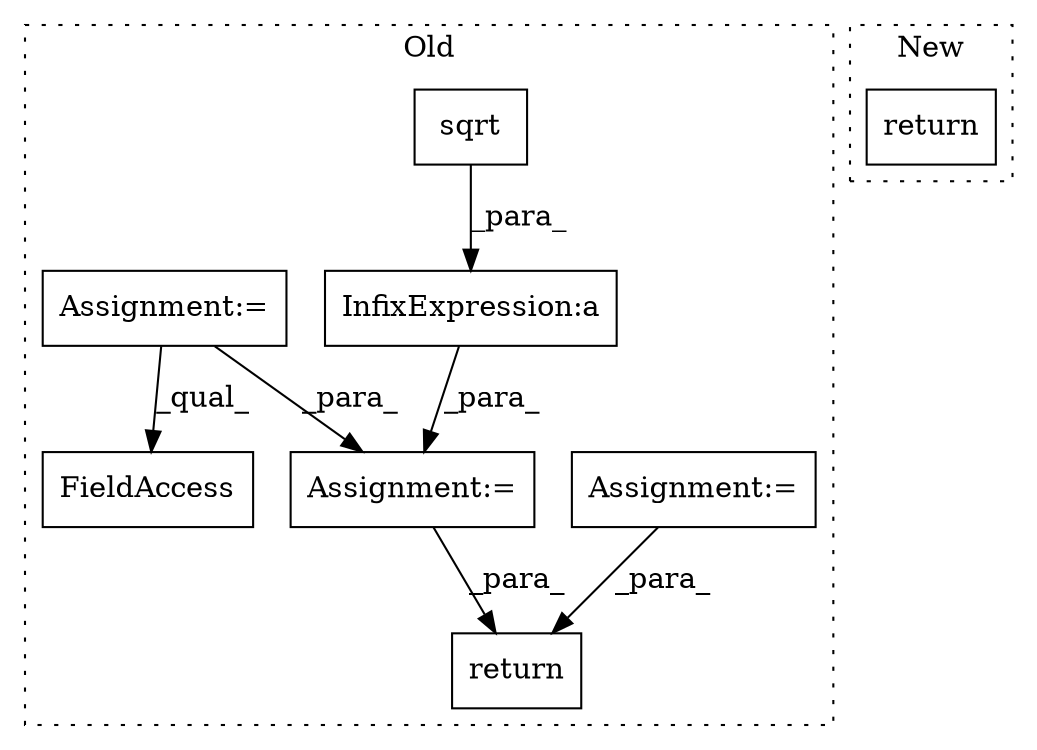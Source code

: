 digraph G {
subgraph cluster0 {
1 [label="sqrt" a="32" s="3484,3501" l="5,1" shape="box"];
3 [label="return" a="41" s="3599" l="7" shape="box"];
4 [label="Assignment:=" a="7" s="3152" l="12" shape="box"];
5 [label="Assignment:=" a="7" s="3474" l="1" shape="box"];
6 [label="Assignment:=" a="7" s="3130" l="12" shape="box"];
7 [label="FieldAccess" a="22" s="3554" l="37" shape="box"];
8 [label="InfixExpression:a" a="27" s="3502" l="3" shape="box"];
label = "Old";
style="dotted";
}
subgraph cluster1 {
2 [label="return" a="41" s="3625" l="7" shape="box"];
label = "New";
style="dotted";
}
1 -> 8 [label="_para_"];
4 -> 3 [label="_para_"];
5 -> 3 [label="_para_"];
6 -> 5 [label="_para_"];
6 -> 7 [label="_qual_"];
8 -> 5 [label="_para_"];
}